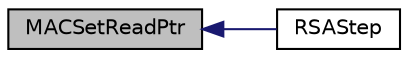 digraph "MACSetReadPtr"
{
  edge [fontname="Helvetica",fontsize="10",labelfontname="Helvetica",labelfontsize="10"];
  node [fontname="Helvetica",fontsize="10",shape=record];
  rankdir="LR";
  Node1 [label="MACSetReadPtr",height=0.2,width=0.4,color="black", fillcolor="grey75", style="filled", fontcolor="black"];
  Node1 -> Node2 [dir="back",color="midnightblue",fontsize="10",style="solid"];
  Node2 [label="RSAStep",height=0.2,width=0.4,color="black", fillcolor="white", style="filled",URL="$_e_n_c_x24_j600_8c.html#a9f384ff66580f6b8fb0025caa242657b"];
}
